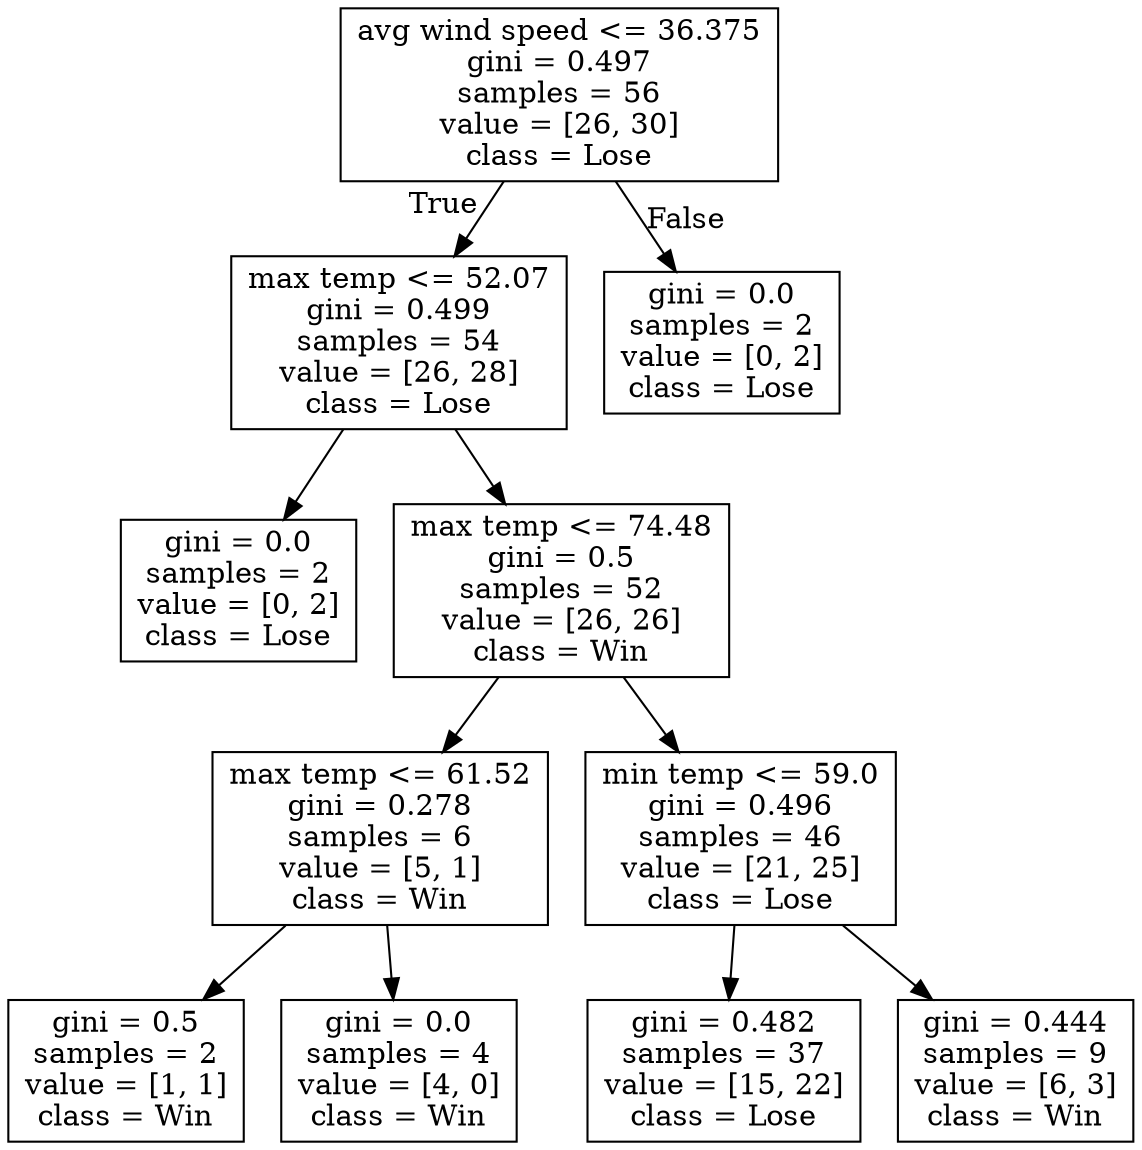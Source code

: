 digraph Tree {
node [shape=box] ;
0 [label="avg wind speed <= 36.375\ngini = 0.497\nsamples = 56\nvalue = [26, 30]\nclass = Lose"] ;
1 [label="max temp <= 52.07\ngini = 0.499\nsamples = 54\nvalue = [26, 28]\nclass = Lose"] ;
0 -> 1 [labeldistance=2.5, labelangle=45, headlabel="True"] ;
2 [label="gini = 0.0\nsamples = 2\nvalue = [0, 2]\nclass = Lose"] ;
1 -> 2 ;
3 [label="max temp <= 74.48\ngini = 0.5\nsamples = 52\nvalue = [26, 26]\nclass = Win"] ;
1 -> 3 ;
4 [label="max temp <= 61.52\ngini = 0.278\nsamples = 6\nvalue = [5, 1]\nclass = Win"] ;
3 -> 4 ;
5 [label="gini = 0.5\nsamples = 2\nvalue = [1, 1]\nclass = Win"] ;
4 -> 5 ;
6 [label="gini = 0.0\nsamples = 4\nvalue = [4, 0]\nclass = Win"] ;
4 -> 6 ;
7 [label="min temp <= 59.0\ngini = 0.496\nsamples = 46\nvalue = [21, 25]\nclass = Lose"] ;
3 -> 7 ;
8 [label="gini = 0.482\nsamples = 37\nvalue = [15, 22]\nclass = Lose"] ;
7 -> 8 ;
9 [label="gini = 0.444\nsamples = 9\nvalue = [6, 3]\nclass = Win"] ;
7 -> 9 ;
10 [label="gini = 0.0\nsamples = 2\nvalue = [0, 2]\nclass = Lose"] ;
0 -> 10 [labeldistance=2.5, labelangle=-45, headlabel="False"] ;
}